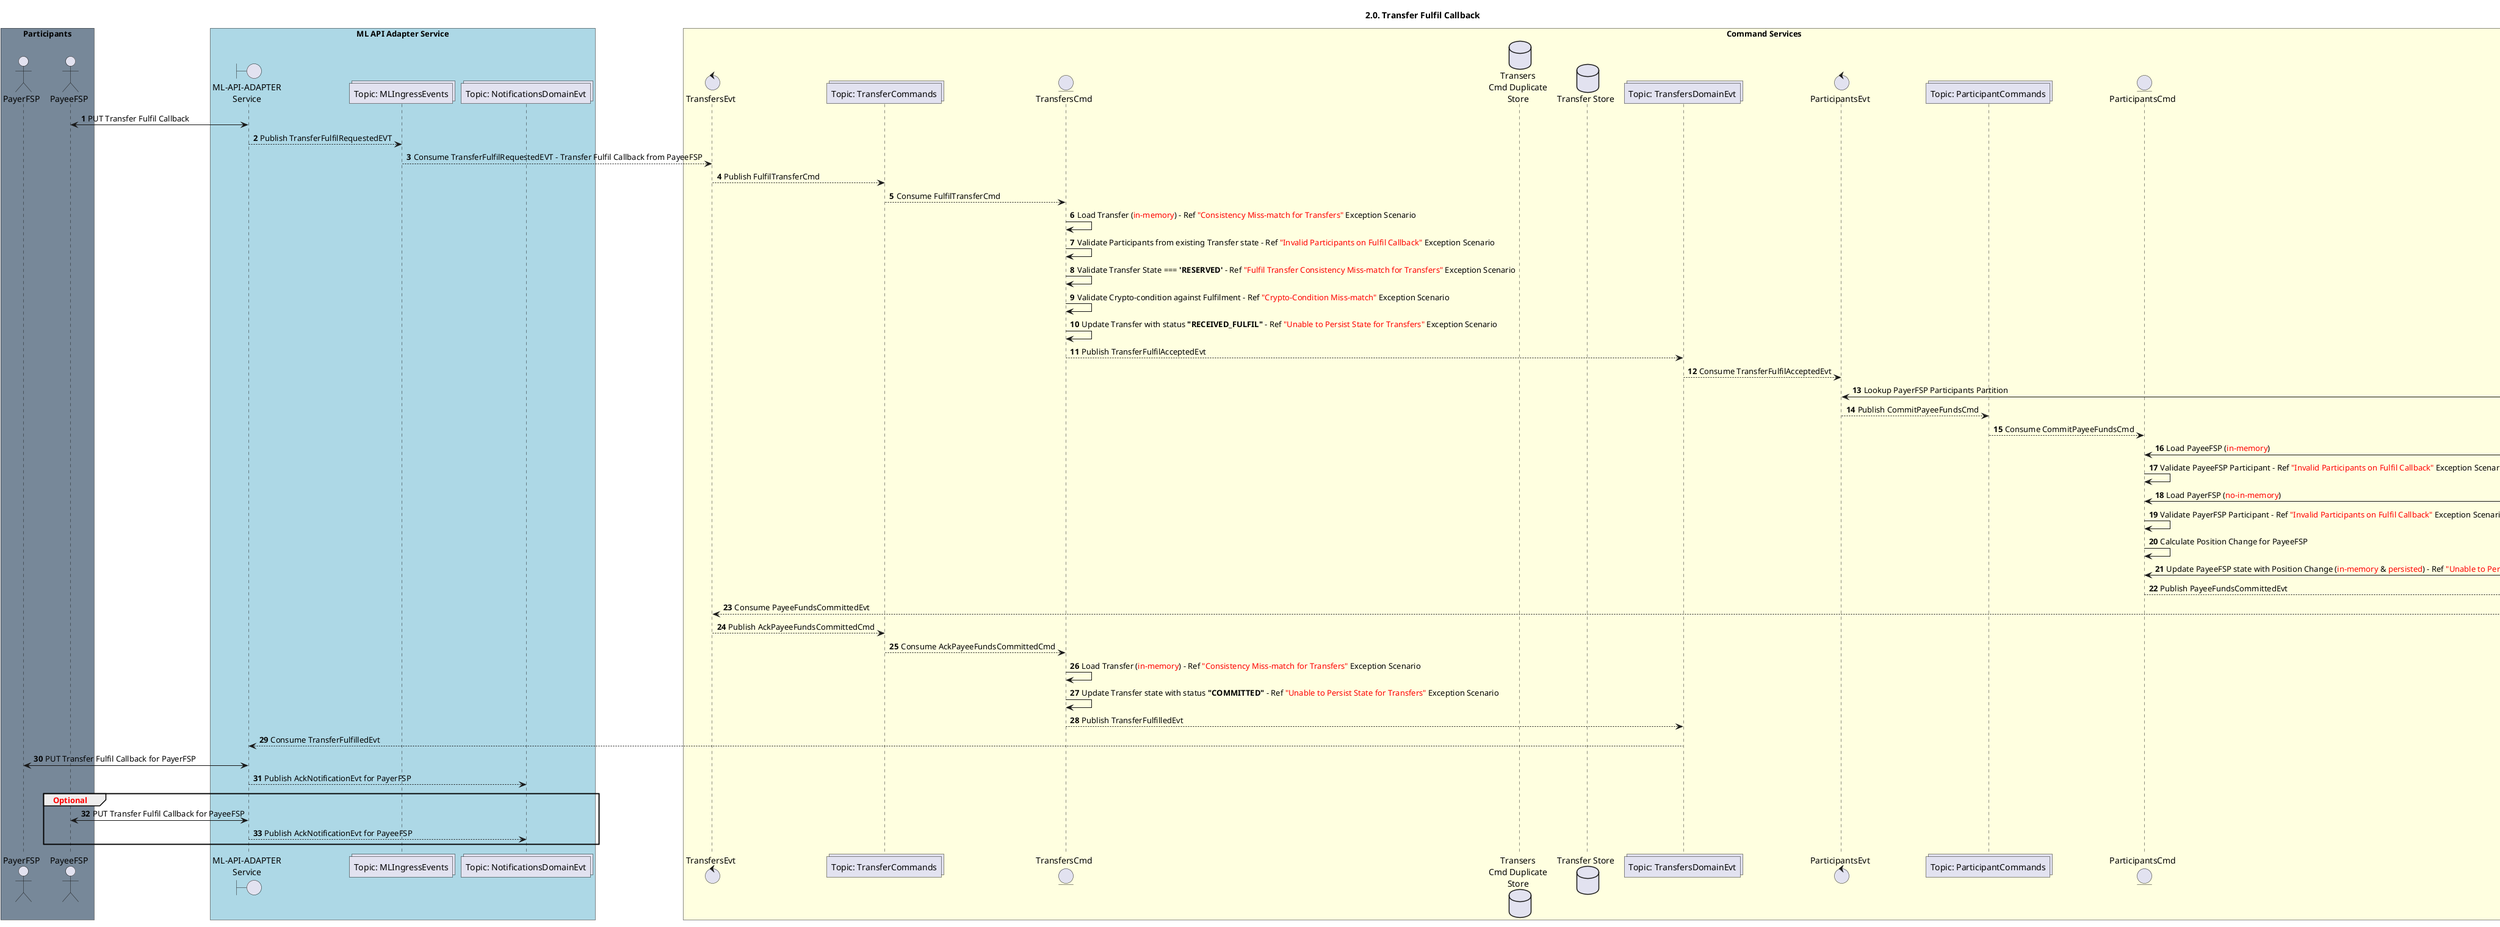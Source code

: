 /'*****
 License
 --------------
 Copyright © 2017 Bill & Melinda Gates Foundation
 The Mojaloop files are made available by the Bill & Melinda Gates Foundation under the Apache License, Version 2.0 (the "License") and you may not use these files except in compliance with the License. You may obtain a copy of the License at

 http://www.apache.org/licenses/LICENSE-2.0

 Unless required by applicable law or agreed to in writing, the Mojaloop files are distributed on an "AS IS" BASIS, WITHOUT WARRANTIES OR CONDITIONS OF ANY KIND, either express or implied. See the License for the specific language governing permissions and limitations under the License.

 Contributors
 --------------
 This is the official list (alphabetical ordering) of the Mojaloop project contributors for this file.
 Names of the original copyright holders (individuals or organizations)
 should be listed with a '*' in the first column. People who have
 contributed from an organization can be listed under the organization
 that actually holds the copyright for their contributions (see the
 Gates Foundation organization for an example). Those individuals should have
 their names indented and be marked with a '-'. Email address can be added
 optionally within square brackets <email>.

 * Gates Foundation
 - Name Surname <name.surname@gatesfoundation.com>

 * Coil
 - Donovan Changfoot <donovan.changfoot@coil.com>

 * Crosslake
 - Pedro Sousa Barreto <pedrob@crosslaketech.com>

 * ModusBox
 - Miguel de Barros <miguel.debarros@modusbox.com>
 - Roman Pietrzak <roman.pietrzak@modusbox.com>

 --------------
******'/

@startuml
' declate title
title 2.0. Transfer Fulfil Callback

autonumber
' Actor Keys:
' boundary - APIs/Interfaces, etc
' collections - Kafka Topics
' control - Event Handlers
' entity - Command Handlers
' database - Persistance Store

' declare actors
actor "PayerFSP" as PAYER
actor "PayeeFSP" as PAYEE
boundary "ML-API-ADAPTER\nService" as MLAPI
' boundary "ML-API-ADAPTER\nNotification Handler" as MLNOTIFY
' entity "Transfers\nEvt & Command\nHandler" as TRANSFERS
' entity "Participants Evt &\nCommand Handler" as PARTICIPANTS
' entity "Transfers\nQuery\nHandler" as TRANSFER_QUERY
control "TransfersEvt" as TRANSFERS_EVT
entity "TransfersCmd" as TRANSFERS_CMD
control "ParticipantsEvt" as PARTICIPANTS_EVT
entity "ParticipantsCmd" as PARTICIPANTS_CMD
database "Transfer Store" as TRANSFERS_STORE
database "Participant Store" as PARTICIPANTS_STORE
database "Transers\nCmd Duplicate\nStore" as TRANSFERS_DUPLICATE_STORE
' database "Transfer Query Store" as TRANSFER_QUERY_STORE

collections "Topic: MLIngressEvents" as TOPIC_MLINGRESS_EVT
collections "Topic: ParticipantsDomainEvt" as TOPIC_PARTICIPANTS_EVT
collections "Topic: ParticipantCommands" as TOPIC_PARTICIPANTS_CMD
collections "Topic: TransfersDomainEvt" as TOPIC_TRANSFERS_EVT
collections "Topic: TransferCommands" as TOPIC_TRANSFERS_CMD
collections "Topic: NotificationsDomainEvt" as TOPIC_NOTIFICATIONS_EVT
' collections "Topic: TransferQueryReponse" as TOPIC_TRANSFER_QUERY_RESPONSE

box "Participants" #LightSlateGrey
  participant PAYER
  participant PAYEE
end box

box "ML API Adapter Service" #LightBlue
  participant MLAPI
  participant TOPIC_MLINGRESS_EVT
  participant TOPIC_NOTIFICATIONS_EVT
end box

box "Command Services" #LightYellow
  participant TRANSFERS_EVT
  participant TOPIC_TRANSFERS_CMD
  participant TRANSFERS_CMD
  participant TRANSFERS_DUPLICATE_STORE
  participant TRANSFERS_STORE
  participant TOPIC_TRANSFERS_EVT
  participant PARTICIPANTS_EVT
  participant TOPIC_PARTICIPANTS_CMD
  participant PARTICIPANTS_CMD
  participant PARTICIPANTS_STORE
  participant TOPIC_PARTICIPANTS_EVT
end box

' box "Query Services" #LightCyan
'   participant TRANSFER_QUERY
'   participant TOPIC_TRANSFER_QUERY_RESPONSE
' end box

' start flow
PAYEE <-> MLAPI: PUT Transfer Fulfil Callback

MLAPI --> TOPIC_MLINGRESS_EVT: Publish TransferFulfilRequestedEVT

TOPIC_MLINGRESS_EVT --> TRANSFERS_EVT: Consume TransferFulfilRequestedEVT - Transfer Fulfil Callback from PayeeFSP

  TRANSFERS_EVT --> TOPIC_TRANSFERS_CMD: Publish FulfilTransferCmd

TOPIC_TRANSFERS_CMD --> TRANSFERS_CMD: Consume FulfilTransferCmd
  TRANSFERS_CMD -> TRANSFERS_CMD: Load Transfer (<color:red>in-memory</color>) - Ref <color:red>"Consistency Miss-match for Transfers"</color> Exception Scenario

  TRANSFERS_CMD -> TRANSFERS_CMD: Validate Participants from existing Transfer state - Ref <color:red>"Invalid Participants on Fulfil Callback"</color> Exception Scenario
  TRANSFERS_CMD -> TRANSFERS_CMD: Validate Transfer State === <b>'RESERVED'</b> - Ref <color:red>"Fulfil Transfer Consistency Miss-match for Transfers"</color> Exception Scenario
  TRANSFERS_CMD -> TRANSFERS_CMD: Validate Crypto-condition against Fulfilment - Ref <color:red>"Crypto-Condition Miss-match"</color> Exception Scenario
  TRANSFERS_CMD -> TRANSFERS_CMD: Update Transfer with status <b>"RECEIVED_FULFIL"</b> - Ref <color:red>"Unable to Persist State for Transfers"</color> Exception Scenario
  
  TRANSFERS_CMD --> TOPIC_TRANSFERS_EVT: Publish TransferFulfilAcceptedEvt

TOPIC_TRANSFERS_EVT --> PARTICIPANTS_EVT: Consume TransferFulfilAcceptedEvt
  
  PARTICIPANTS_EVT <-> PARTICIPANTS_STORE: Lookup PayerFSP Participants Partition
  PARTICIPANTS_EVT --> TOPIC_PARTICIPANTS_CMD: Publish CommitPayeeFundsCmd

TOPIC_PARTICIPANTS_CMD --> PARTICIPANTS_CMD: Consume CommitPayeeFundsCmd

  PARTICIPANTS_CMD <-> PARTICIPANTS_STORE: Load PayeeFSP (<color:red>in-memory</color>)
  PARTICIPANTS_CMD -> PARTICIPANTS_CMD: Validate PayeeFSP Participant - Ref <color:red>"Invalid Participants on Fulfil Callback"</color> Exception Scenario
  'PARTICIPANTS_CMD --> TOPIC_PARTICIPANTS_EVT: Publish InvalidParticipantEvt with PayerFSP.id - Ref Invalid Participant Flow

  PARTICIPANTS_CMD <-> PARTICIPANTS_STORE: Load PayerFSP (<color:red>no-in-memory</color>)
  PARTICIPANTS_CMD -> PARTICIPANTS_CMD: Validate PayerFSP Participant - Ref <color:red>"Invalid Participants on Fulfil Callback"</color> Exception Scenario

  PARTICIPANTS_CMD -> PARTICIPANTS_CMD: Calculate Position Change for PayeeFSP

  PARTICIPANTS_CMD <-> PARTICIPANTS_STORE: Update PayeeFSP state with Position Change (<color:red>in-memory</color> & <color:red>persisted</color>) - Ref <color:red>"Unable to Persist State for Participants"</color> Exception Scenario

  PARTICIPANTS_CMD --> TOPIC_PARTICIPANTS_EVT: Publish PayeeFundsCommittedEvt

TOPIC_PARTICIPANTS_EVT --> TRANSFERS_EVT: Consume PayeeFundsCommittedEvt
  
  TRANSFERS_EVT --> TOPIC_TRANSFERS_CMD: Publish AckPayeeFundsCommittedCmd

TOPIC_TRANSFERS_CMD --> TRANSFERS_CMD: Consume AckPayeeFundsCommittedCmd
  
  TRANSFERS_CMD -> TRANSFERS_CMD: Load Transfer (<color:red>in-memory</color>) - Ref <color:red>"Consistency Miss-match for Transfers"</color> Exception Scenario
  TRANSFERS_CMD -> TRANSFERS_CMD: Update Transfer state with status <b>"COMMITTED"</b> - Ref <color:red>"Unable to Persist State for Transfers"</color> Exception Scenario
  
  TRANSFERS_CMD --> TOPIC_TRANSFERS_EVT: Publish TransferFulfilledEvt

TOPIC_TRANSFERS_EVT --> MLAPI: Consume TransferFulfilledEvt
  
  MLAPI <-> PAYER: PUT Transfer Fulfil Callback for PayerFSP
  MLAPI --> TOPIC_NOTIFICATIONS_EVT: Publish AckNotificationEvt for PayerFSP

  group <color:red>Optional</color>
    MLAPI <-> PAYEE: PUT Transfer Fulfil Callback for PayeeFSP
    MLAPI --> TOPIC_NOTIFICATIONS_EVT: Publish AckNotificationEvt for PayeeFSP
  end

@enduml
